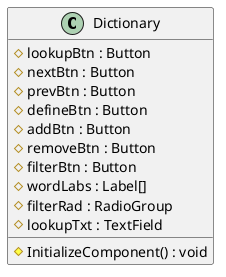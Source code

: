@startuml DictionaryDesigner

class Dictionary
{
    # lookupBtn : Button
    # nextBtn : Button
    # prevBtn : Button
    # defineBtn : Button
    # addBtn : Button
    # removeBtn : Button
    # filterBtn : Button
    # wordLabs : Label[]
    # filterRad : RadioGroup
    # lookupTxt : TextField
    # InitializeComponent() : void
}

@enduml